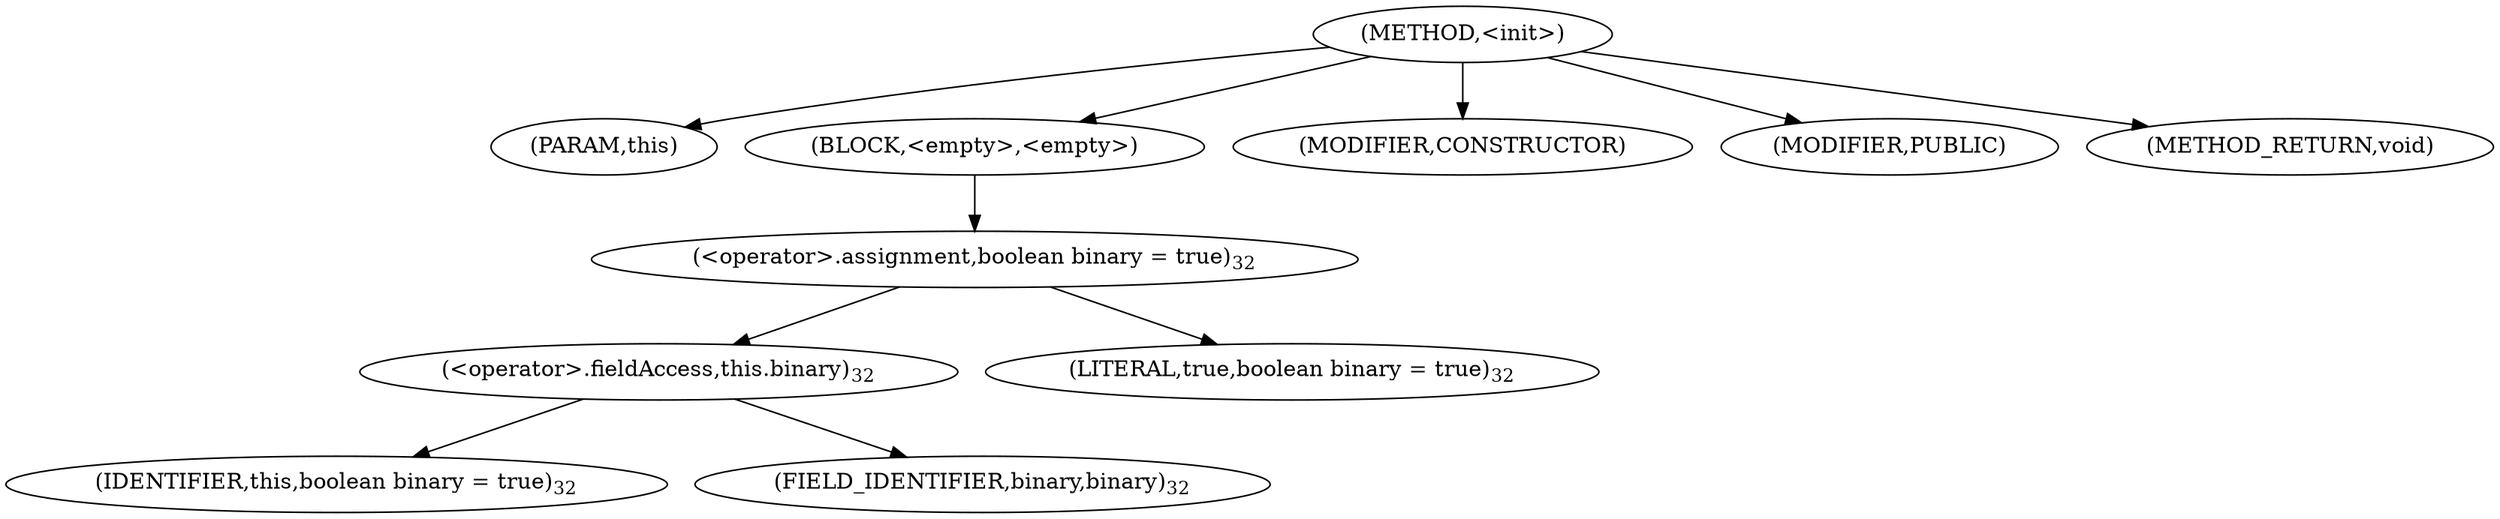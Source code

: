 digraph "&lt;init&gt;" {  
"63" [label = <(METHOD,&lt;init&gt;)> ]
"64" [label = <(PARAM,this)> ]
"65" [label = <(BLOCK,&lt;empty&gt;,&lt;empty&gt;)> ]
"66" [label = <(&lt;operator&gt;.assignment,boolean binary = true)<SUB>32</SUB>> ]
"67" [label = <(&lt;operator&gt;.fieldAccess,this.binary)<SUB>32</SUB>> ]
"68" [label = <(IDENTIFIER,this,boolean binary = true)<SUB>32</SUB>> ]
"69" [label = <(FIELD_IDENTIFIER,binary,binary)<SUB>32</SUB>> ]
"70" [label = <(LITERAL,true,boolean binary = true)<SUB>32</SUB>> ]
"71" [label = <(MODIFIER,CONSTRUCTOR)> ]
"72" [label = <(MODIFIER,PUBLIC)> ]
"73" [label = <(METHOD_RETURN,void)> ]
  "63" -> "64" 
  "63" -> "65" 
  "63" -> "71" 
  "63" -> "72" 
  "63" -> "73" 
  "65" -> "66" 
  "66" -> "67" 
  "66" -> "70" 
  "67" -> "68" 
  "67" -> "69" 
}
